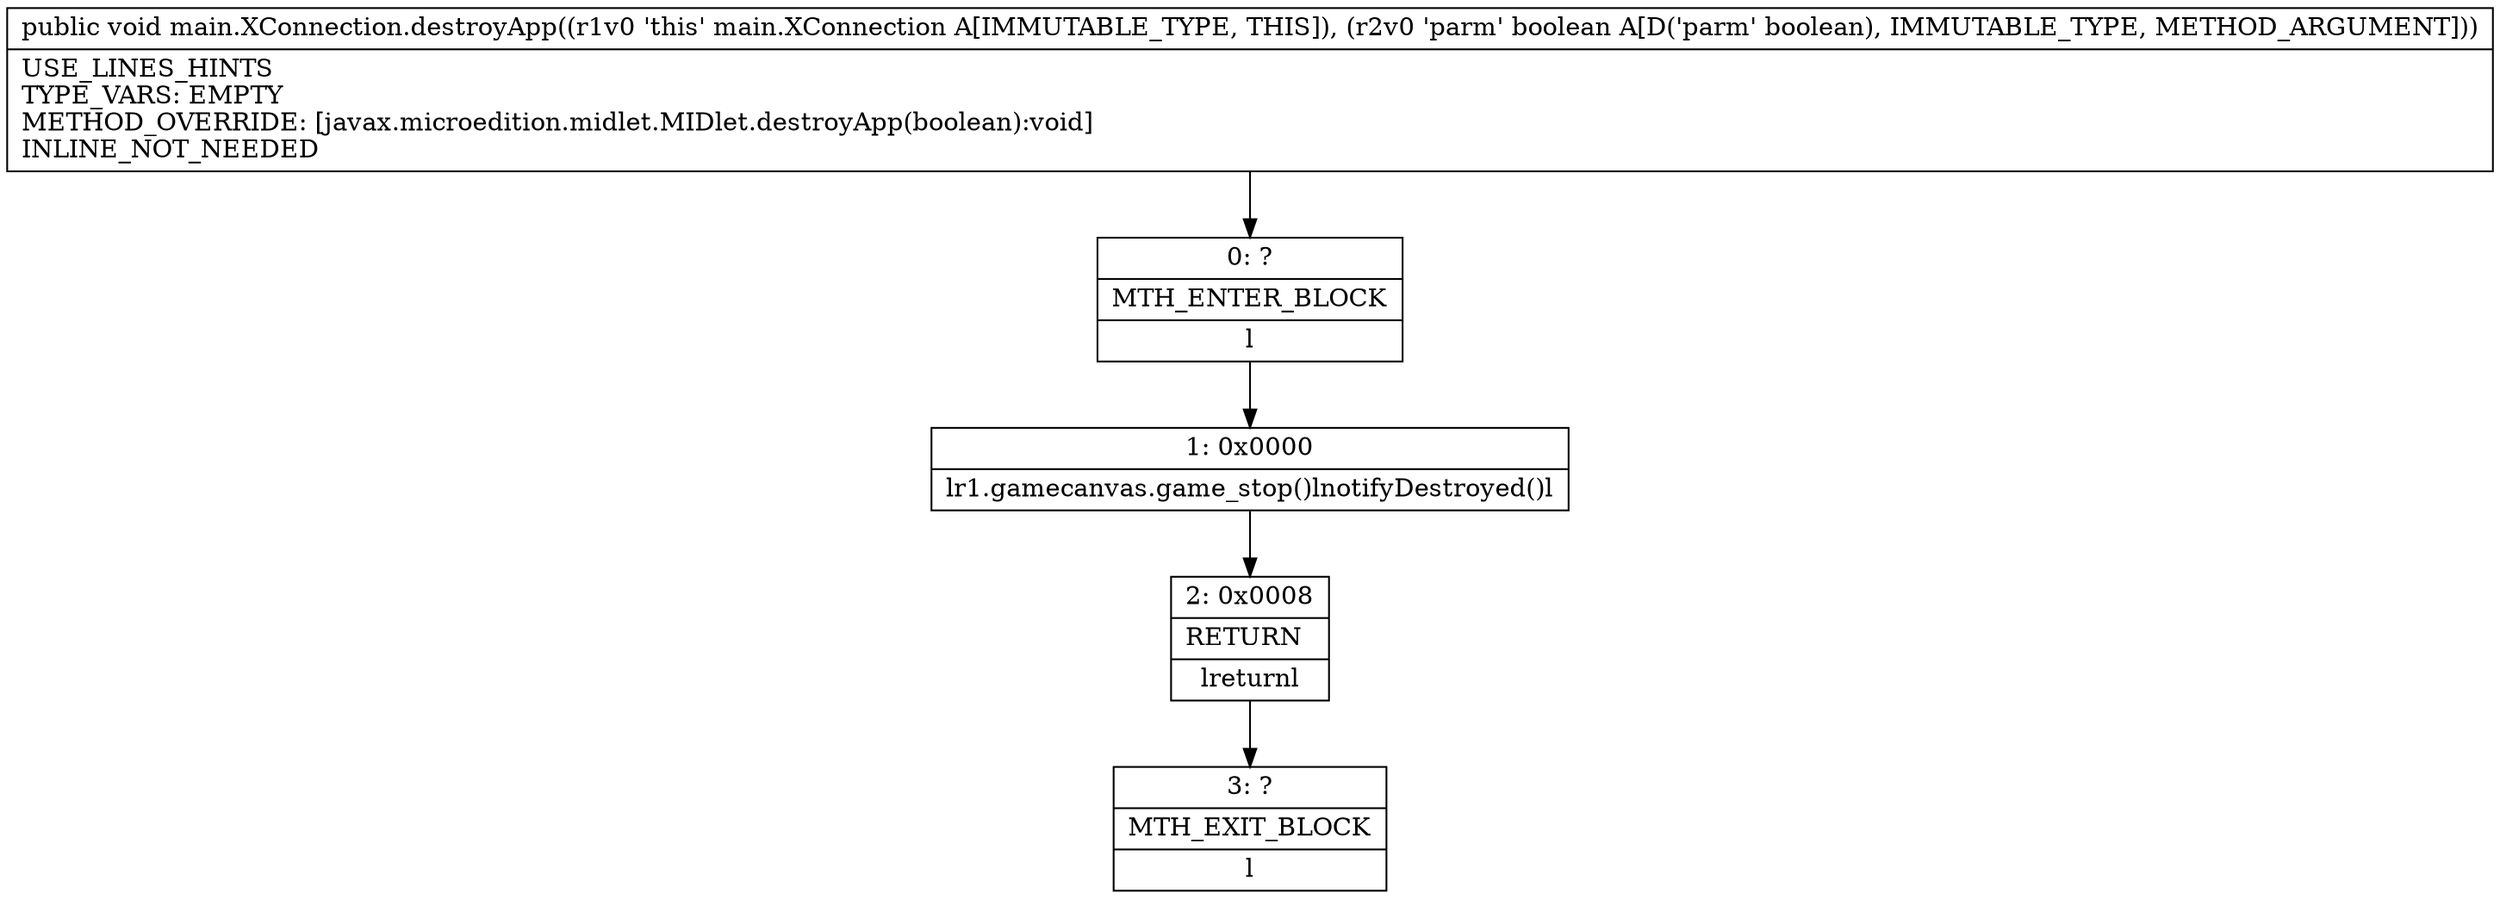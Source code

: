 digraph "CFG formain.XConnection.destroyApp(Z)V" {
Node_0 [shape=record,label="{0\:\ ?|MTH_ENTER_BLOCK\l|l}"];
Node_1 [shape=record,label="{1\:\ 0x0000|lr1.gamecanvas.game_stop()lnotifyDestroyed()l}"];
Node_2 [shape=record,label="{2\:\ 0x0008|RETURN\l|lreturnl}"];
Node_3 [shape=record,label="{3\:\ ?|MTH_EXIT_BLOCK\l|l}"];
MethodNode[shape=record,label="{public void main.XConnection.destroyApp((r1v0 'this' main.XConnection A[IMMUTABLE_TYPE, THIS]), (r2v0 'parm' boolean A[D('parm' boolean), IMMUTABLE_TYPE, METHOD_ARGUMENT]))  | USE_LINES_HINTS\lTYPE_VARS: EMPTY\lMETHOD_OVERRIDE: [javax.microedition.midlet.MIDlet.destroyApp(boolean):void]\lINLINE_NOT_NEEDED\l}"];
MethodNode -> Node_0;
Node_0 -> Node_1;
Node_1 -> Node_2;
Node_2 -> Node_3;
}

